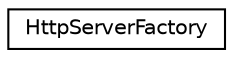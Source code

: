 digraph "Graphical Class Hierarchy"
{
  edge [fontname="Helvetica",fontsize="10",labelfontname="Helvetica",labelfontsize="10"];
  node [fontname="Helvetica",fontsize="10",shape=record];
  rankdir="LR";
  Node1 [label="HttpServerFactory",height=0.2,width=0.4,color="black", fillcolor="white", style="filled",URL="$classHttpServerFactory.html",tooltip="The HTTP Server Service Component Factory. "];
}
